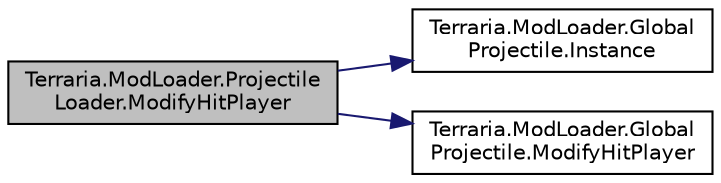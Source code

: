 digraph "Terraria.ModLoader.ProjectileLoader.ModifyHitPlayer"
{
  edge [fontname="Helvetica",fontsize="10",labelfontname="Helvetica",labelfontsize="10"];
  node [fontname="Helvetica",fontsize="10",shape=record];
  rankdir="LR";
  Node94 [label="Terraria.ModLoader.Projectile\lLoader.ModifyHitPlayer",height=0.2,width=0.4,color="black", fillcolor="grey75", style="filled", fontcolor="black"];
  Node94 -> Node95 [color="midnightblue",fontsize="10",style="solid",fontname="Helvetica"];
  Node95 [label="Terraria.ModLoader.Global\lProjectile.Instance",height=0.2,width=0.4,color="black", fillcolor="white", style="filled",URL="$class_terraria_1_1_mod_loader_1_1_global_projectile.html#ac385423894e4a48e74b7a185095d4212"];
  Node94 -> Node96 [color="midnightblue",fontsize="10",style="solid",fontname="Helvetica"];
  Node96 [label="Terraria.ModLoader.Global\lProjectile.ModifyHitPlayer",height=0.2,width=0.4,color="black", fillcolor="white", style="filled",URL="$class_terraria_1_1_mod_loader_1_1_global_projectile.html#a294bc7ef4586362ed1ef19df56d88e09",tooltip="Allows you to modify the damage, etc., that a hostile projectile does to a player. "];
}
